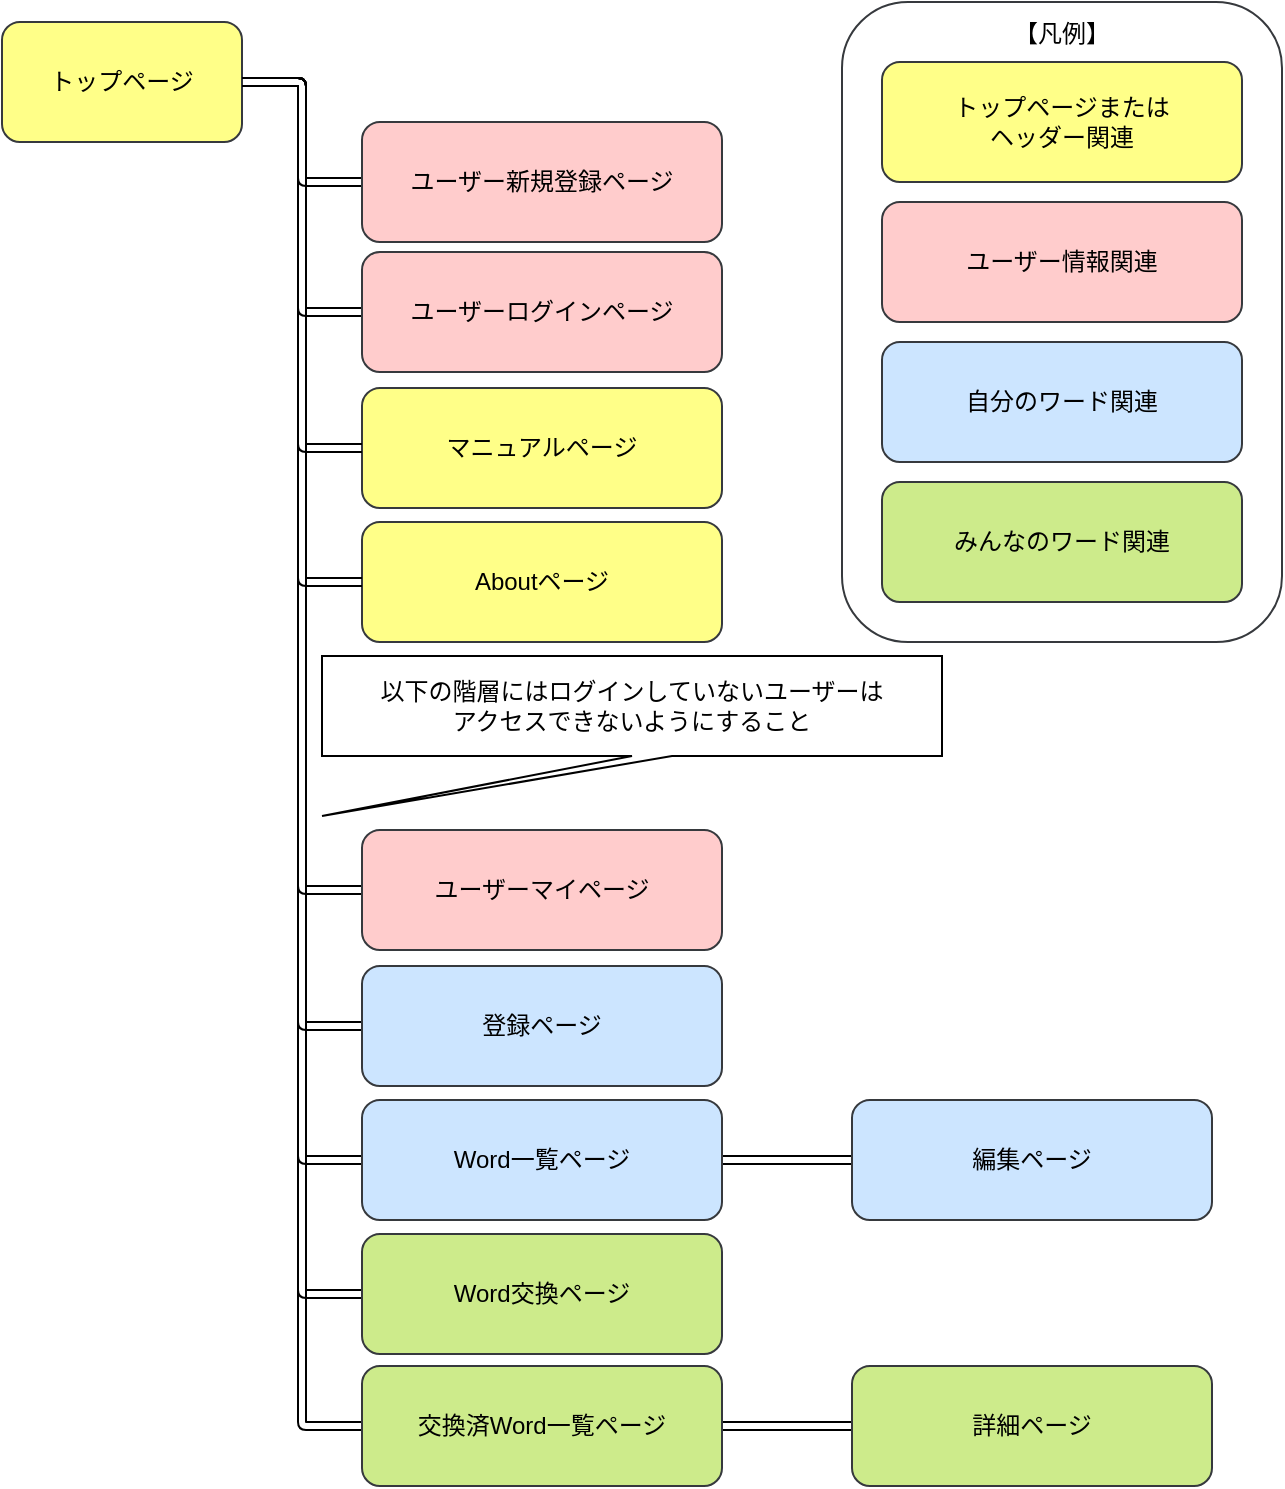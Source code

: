 <mxfile>
    <diagram id="yy-QNt_JoZgi6EvmA3wU" name="ページ1">
        <mxGraphModel dx="1149" dy="789" grid="1" gridSize="10" guides="1" tooltips="1" connect="1" arrows="1" fold="1" page="1" pageScale="1" pageWidth="827" pageHeight="1169" math="0" shadow="0">
            <root>
                <mxCell id="0"/>
                <mxCell id="1" parent="0"/>
                <mxCell id="13" style="edgeStyle=orthogonalEdgeStyle;html=1;fontColor=#000000;entryX=0;entryY=0.5;entryDx=0;entryDy=0;exitX=1;exitY=0.5;exitDx=0;exitDy=0;shape=link;" parent="1" source="2" target="4" edge="1">
                    <mxGeometry relative="1" as="geometry"/>
                </mxCell>
                <mxCell id="14" style="edgeStyle=orthogonalEdgeStyle;shape=link;html=1;entryX=0;entryY=0.5;entryDx=0;entryDy=0;fontColor=#000000;" parent="1" source="2" target="3" edge="1">
                    <mxGeometry relative="1" as="geometry"/>
                </mxCell>
                <mxCell id="15" style="edgeStyle=orthogonalEdgeStyle;shape=link;html=1;entryX=0;entryY=0.5;entryDx=0;entryDy=0;fontColor=#000000;" parent="1" source="2" target="5" edge="1">
                    <mxGeometry relative="1" as="geometry"/>
                </mxCell>
                <mxCell id="16" style="edgeStyle=orthogonalEdgeStyle;shape=link;html=1;entryX=0;entryY=0.5;entryDx=0;entryDy=0;fontColor=#000000;" parent="1" source="2" target="6" edge="1">
                    <mxGeometry relative="1" as="geometry"/>
                </mxCell>
                <mxCell id="17" style="edgeStyle=orthogonalEdgeStyle;shape=link;html=1;entryX=0;entryY=0.5;entryDx=0;entryDy=0;fontColor=#000000;" parent="1" source="2" target="7" edge="1">
                    <mxGeometry relative="1" as="geometry"/>
                </mxCell>
                <mxCell id="28" style="edgeStyle=orthogonalEdgeStyle;html=1;exitX=1;exitY=0.5;exitDx=0;exitDy=0;entryX=0;entryY=0.5;entryDx=0;entryDy=0;shape=link;" parent="1" source="2" target="27" edge="1">
                    <mxGeometry relative="1" as="geometry"/>
                </mxCell>
                <mxCell id="30" style="edgeStyle=orthogonalEdgeStyle;shape=link;html=1;entryX=0;entryY=0.5;entryDx=0;entryDy=0;" parent="1" source="2" target="8" edge="1">
                    <mxGeometry relative="1" as="geometry"/>
                </mxCell>
                <mxCell id="2" value="&lt;font color=&quot;#000000&quot;&gt;トップページ&lt;/font&gt;" style="rounded=1;whiteSpace=wrap;html=1;fillColor=#ffff88;strokeColor=#36393d;" parent="1" vertex="1">
                    <mxGeometry x="10" y="30" width="120" height="60" as="geometry"/>
                </mxCell>
                <mxCell id="3" value="&lt;font color=&quot;#000000&quot;&gt;ユーザーログインページ&lt;/font&gt;" style="rounded=1;whiteSpace=wrap;html=1;fillColor=#ffcccc;strokeColor=#36393d;" parent="1" vertex="1">
                    <mxGeometry x="190" y="145" width="180" height="60" as="geometry"/>
                </mxCell>
                <mxCell id="4" value="&lt;font color=&quot;#000000&quot;&gt;ユーザー新規登録ページ&lt;/font&gt;" style="rounded=1;whiteSpace=wrap;html=1;fillColor=#ffcccc;strokeColor=#36393d;" parent="1" vertex="1">
                    <mxGeometry x="190" y="80" width="180" height="60" as="geometry"/>
                </mxCell>
                <mxCell id="5" value="&lt;font color=&quot;#000000&quot;&gt;ユーザーマイページ&lt;/font&gt;" style="rounded=1;whiteSpace=wrap;html=1;fillColor=#ffcccc;strokeColor=#36393d;" parent="1" vertex="1">
                    <mxGeometry x="190" y="434" width="180" height="60" as="geometry"/>
                </mxCell>
                <mxCell id="29" style="edgeStyle=orthogonalEdgeStyle;html=1;entryX=0;entryY=0.5;entryDx=0;entryDy=0;shape=link;" parent="1" source="6" target="10" edge="1">
                    <mxGeometry relative="1" as="geometry"/>
                </mxCell>
                <mxCell id="6" value="&lt;font color=&quot;#000000&quot;&gt;Word一覧ページ&lt;/font&gt;" style="rounded=1;whiteSpace=wrap;html=1;fillColor=#cce5ff;strokeColor=#36393d;" parent="1" vertex="1">
                    <mxGeometry x="190" y="569" width="180" height="60" as="geometry"/>
                </mxCell>
                <mxCell id="23" style="edgeStyle=orthogonalEdgeStyle;shape=link;html=1;entryX=0;entryY=0.5;entryDx=0;entryDy=0;fontColor=#000000;" parent="1" source="7" target="12" edge="1">
                    <mxGeometry relative="1" as="geometry"/>
                </mxCell>
                <mxCell id="7" value="&lt;font color=&quot;#000000&quot;&gt;交換済Word一覧ページ&lt;/font&gt;" style="rounded=1;whiteSpace=wrap;html=1;fillColor=#cdeb8b;strokeColor=#36393d;" parent="1" vertex="1">
                    <mxGeometry x="190" y="702" width="180" height="60" as="geometry"/>
                </mxCell>
                <mxCell id="8" value="&lt;font color=&quot;#000000&quot;&gt;登録ページ&lt;/font&gt;" style="rounded=1;whiteSpace=wrap;html=1;fillColor=#cce5ff;strokeColor=#36393d;" parent="1" vertex="1">
                    <mxGeometry x="190" y="502" width="180" height="60" as="geometry"/>
                </mxCell>
                <mxCell id="10" value="&lt;font color=&quot;#000000&quot;&gt;編集ページ&lt;/font&gt;" style="rounded=1;whiteSpace=wrap;html=1;fillColor=#cce5ff;strokeColor=#36393d;" parent="1" vertex="1">
                    <mxGeometry x="435" y="569" width="180" height="60" as="geometry"/>
                </mxCell>
                <mxCell id="12" value="&lt;font color=&quot;#000000&quot;&gt;詳細ページ&lt;/font&gt;" style="rounded=1;whiteSpace=wrap;html=1;fillColor=#cdeb8b;strokeColor=#36393d;" parent="1" vertex="1">
                    <mxGeometry x="435" y="702" width="180" height="60" as="geometry"/>
                </mxCell>
                <mxCell id="26" value="以下の階層にはログインしていないユーザーは&lt;br&gt;アクセスできないようにすること" style="shape=callout;whiteSpace=wrap;html=1;perimeter=calloutPerimeter;fontColor=#000000;fillColor=#FFFFFF;position2=0;" parent="1" vertex="1">
                    <mxGeometry x="170" y="347" width="310" height="80" as="geometry"/>
                </mxCell>
                <mxCell id="27" value="&lt;font color=&quot;#000000&quot;&gt;Word交換ページ&lt;/font&gt;" style="rounded=1;whiteSpace=wrap;html=1;fillColor=#cdeb8b;strokeColor=#36393d;" parent="1" vertex="1">
                    <mxGeometry x="190" y="636" width="180" height="60" as="geometry"/>
                </mxCell>
                <mxCell id="31" value="&lt;font color=&quot;#000000&quot;&gt;マニュアルページ&lt;/font&gt;" style="rounded=1;whiteSpace=wrap;html=1;fillColor=#ffff88;strokeColor=#36393d;" vertex="1" parent="1">
                    <mxGeometry x="190" y="213" width="180" height="60" as="geometry"/>
                </mxCell>
                <mxCell id="32" style="edgeStyle=orthogonalEdgeStyle;shape=link;html=1;entryX=0;entryY=0.5;entryDx=0;entryDy=0;exitX=1;exitY=0.5;exitDx=0;exitDy=0;" edge="1" parent="1" source="2" target="31">
                    <mxGeometry relative="1" as="geometry">
                        <mxPoint x="140" y="70" as="sourcePoint"/>
                        <mxPoint x="200" y="615" as="targetPoint"/>
                    </mxGeometry>
                </mxCell>
                <mxCell id="33" value="&lt;font color=&quot;#000000&quot;&gt;Aboutページ&lt;/font&gt;" style="rounded=1;whiteSpace=wrap;html=1;fillColor=#ffff88;strokeColor=#36393d;" vertex="1" parent="1">
                    <mxGeometry x="190" y="280" width="180" height="60" as="geometry"/>
                </mxCell>
                <mxCell id="34" style="edgeStyle=orthogonalEdgeStyle;shape=link;html=1;entryX=0;entryY=0.5;entryDx=0;entryDy=0;exitX=1;exitY=0.5;exitDx=0;exitDy=0;" edge="1" parent="1" source="2" target="33">
                    <mxGeometry relative="1" as="geometry">
                        <mxPoint x="140" y="70" as="sourcePoint"/>
                        <mxPoint x="200" y="280" as="targetPoint"/>
                    </mxGeometry>
                </mxCell>
                <mxCell id="41" value="" style="group" vertex="1" connectable="0" parent="1">
                    <mxGeometry x="430" y="20" width="220" height="320" as="geometry"/>
                </mxCell>
                <mxCell id="40" value="&lt;font color=&quot;#000000&quot;&gt;【凡例】&lt;br&gt;&lt;br&gt;&lt;br&gt;&lt;br&gt;&lt;br&gt;&lt;br&gt;&lt;br&gt;&lt;br&gt;&lt;br&gt;&lt;br&gt;&lt;br&gt;&lt;br&gt;&lt;br&gt;&lt;br&gt;&lt;br&gt;&lt;br&gt;&lt;br&gt;&lt;br&gt;&lt;br&gt;&lt;br&gt;&lt;br&gt;&lt;/font&gt;" style="rounded=1;whiteSpace=wrap;html=1;fillColor=#FFFFFF;strokeColor=#36393d;" vertex="1" parent="41">
                    <mxGeometry width="220" height="320" as="geometry"/>
                </mxCell>
                <mxCell id="36" value="&lt;font color=&quot;#000000&quot;&gt;トップページまたは&lt;br&gt;ヘッダー関連&lt;br&gt;&lt;/font&gt;" style="rounded=1;whiteSpace=wrap;html=1;fillColor=#ffff88;strokeColor=#36393d;" vertex="1" parent="41">
                    <mxGeometry x="20" y="30" width="180" height="60" as="geometry"/>
                </mxCell>
                <mxCell id="37" value="&lt;font color=&quot;#000000&quot;&gt;ユーザー情報関連&lt;/font&gt;" style="rounded=1;whiteSpace=wrap;html=1;fillColor=#ffcccc;strokeColor=#36393d;" vertex="1" parent="41">
                    <mxGeometry x="20" y="100" width="180" height="60" as="geometry"/>
                </mxCell>
                <mxCell id="38" value="&lt;font color=&quot;#000000&quot;&gt;自分のワード関連&lt;/font&gt;" style="rounded=1;whiteSpace=wrap;html=1;fillColor=#cce5ff;strokeColor=#36393d;" vertex="1" parent="41">
                    <mxGeometry x="20" y="170" width="180" height="60" as="geometry"/>
                </mxCell>
                <mxCell id="39" value="&lt;font color=&quot;#000000&quot;&gt;みんなのワード関連&lt;/font&gt;" style="rounded=1;whiteSpace=wrap;html=1;fillColor=#cdeb8b;strokeColor=#36393d;" vertex="1" parent="41">
                    <mxGeometry x="20" y="240" width="180" height="60" as="geometry"/>
                </mxCell>
            </root>
        </mxGraphModel>
    </diagram>
</mxfile>